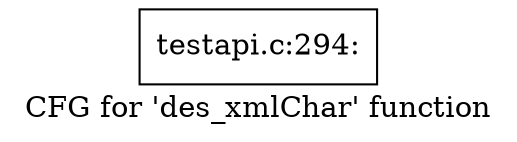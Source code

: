 digraph "CFG for 'des_xmlChar' function" {
	label="CFG for 'des_xmlChar' function";

	Node0x498f2c0 [shape=record,label="{testapi.c:294:}"];
}
